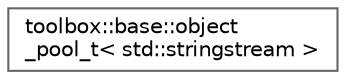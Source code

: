 digraph "Graphical Class Hierarchy"
{
 // LATEX_PDF_SIZE
  bgcolor="transparent";
  edge [fontname=Helvetica,fontsize=10,labelfontname=Helvetica,labelfontsize=10];
  node [fontname=Helvetica,fontsize=10,shape=box,height=0.2,width=0.4];
  rankdir="LR";
  Node0 [id="Node000000",label="toolbox::base::object\l_pool_t\< std::stringstream \>",height=0.2,width=0.4,color="grey40", fillcolor="white", style="filled",URL="$classtoolbox_1_1base_1_1object__pool__t.html",tooltip=" "];
}
